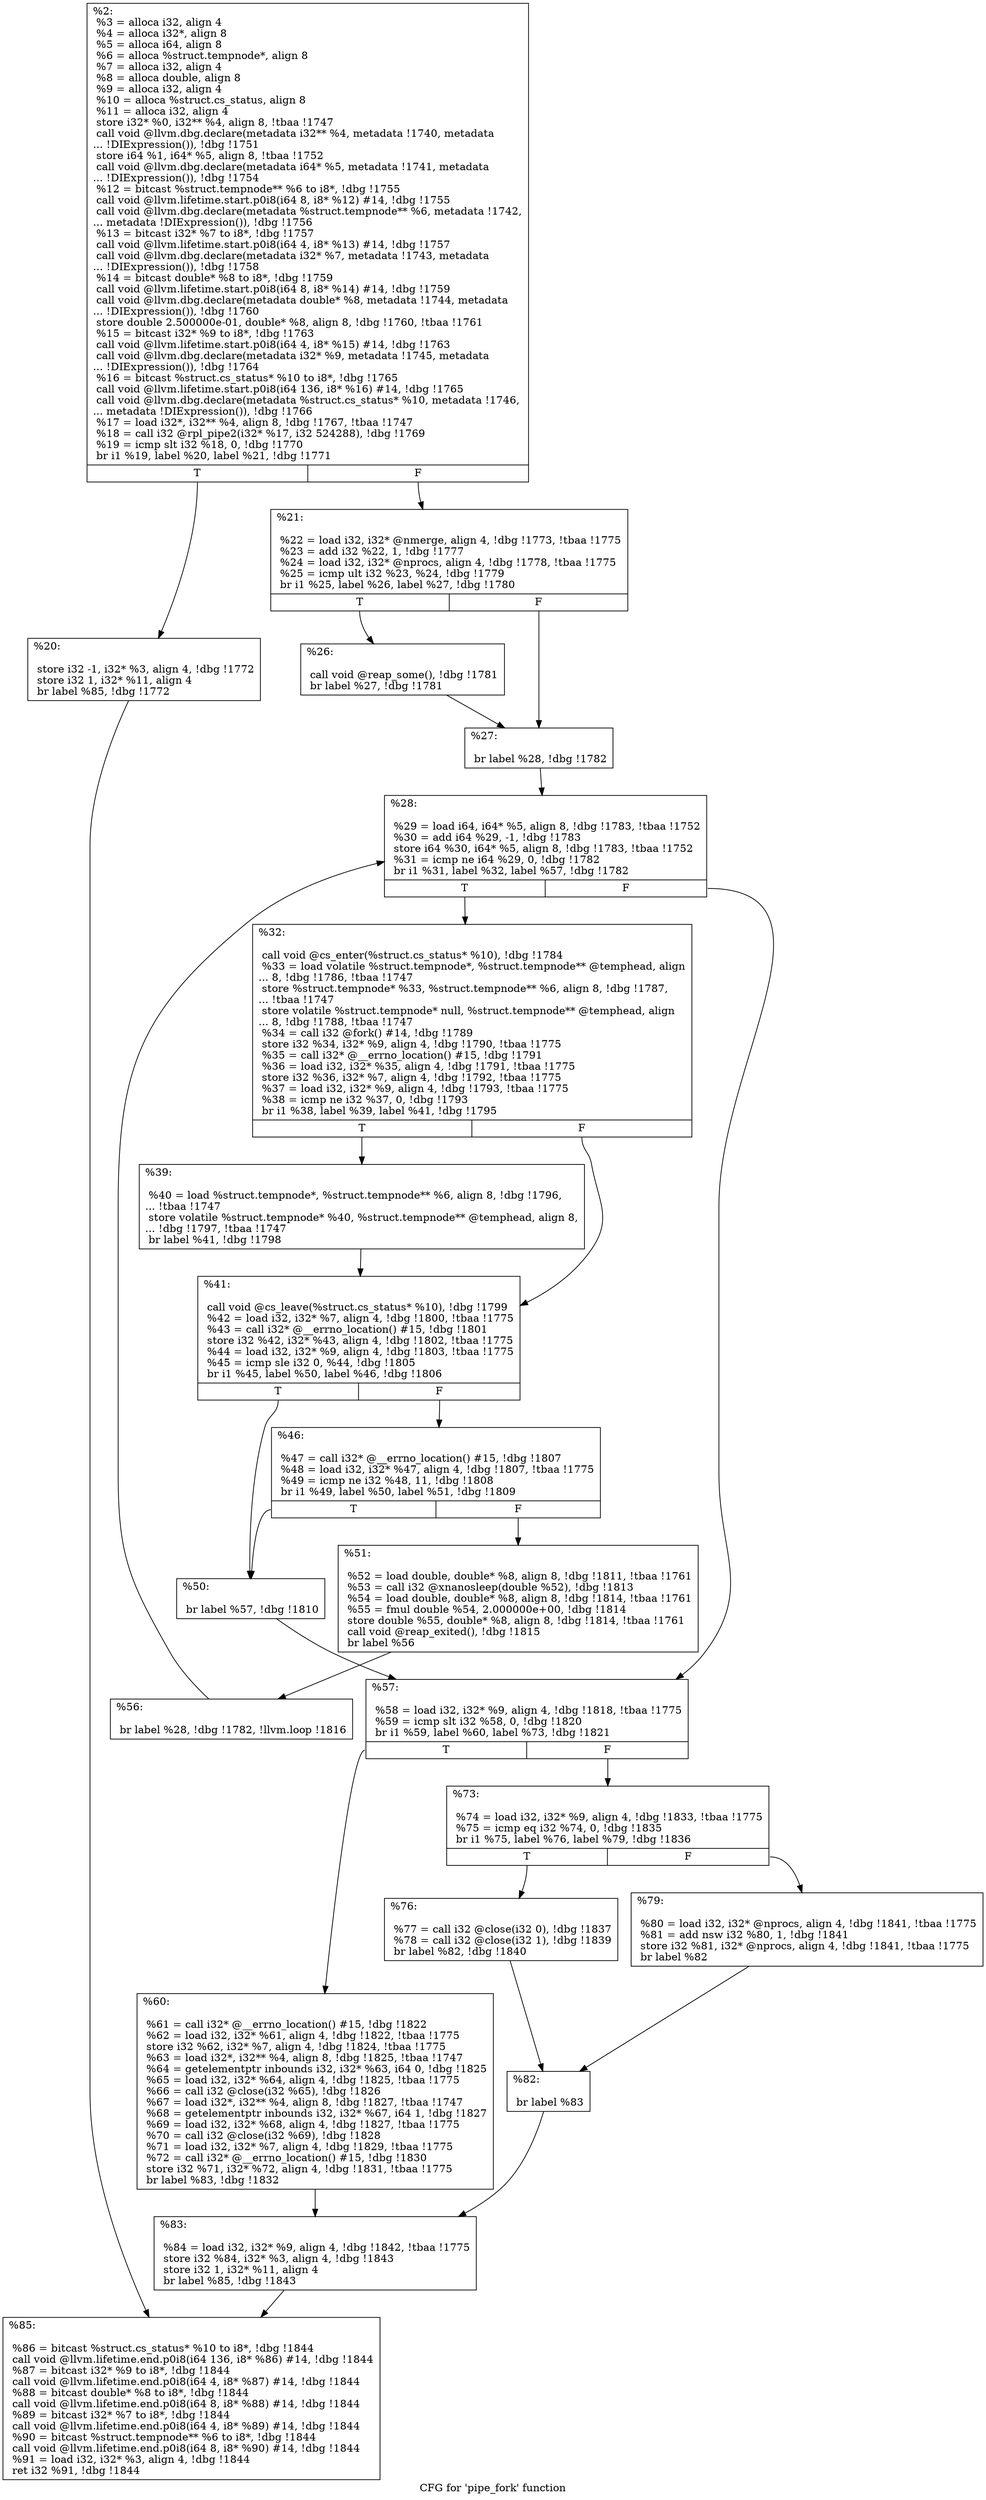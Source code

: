 digraph "CFG for 'pipe_fork' function" {
	label="CFG for 'pipe_fork' function";

	Node0x1fd85b0 [shape=record,label="{%2:\l  %3 = alloca i32, align 4\l  %4 = alloca i32*, align 8\l  %5 = alloca i64, align 8\l  %6 = alloca %struct.tempnode*, align 8\l  %7 = alloca i32, align 4\l  %8 = alloca double, align 8\l  %9 = alloca i32, align 4\l  %10 = alloca %struct.cs_status, align 8\l  %11 = alloca i32, align 4\l  store i32* %0, i32** %4, align 8, !tbaa !1747\l  call void @llvm.dbg.declare(metadata i32** %4, metadata !1740, metadata\l... !DIExpression()), !dbg !1751\l  store i64 %1, i64* %5, align 8, !tbaa !1752\l  call void @llvm.dbg.declare(metadata i64* %5, metadata !1741, metadata\l... !DIExpression()), !dbg !1754\l  %12 = bitcast %struct.tempnode** %6 to i8*, !dbg !1755\l  call void @llvm.lifetime.start.p0i8(i64 8, i8* %12) #14, !dbg !1755\l  call void @llvm.dbg.declare(metadata %struct.tempnode** %6, metadata !1742,\l... metadata !DIExpression()), !dbg !1756\l  %13 = bitcast i32* %7 to i8*, !dbg !1757\l  call void @llvm.lifetime.start.p0i8(i64 4, i8* %13) #14, !dbg !1757\l  call void @llvm.dbg.declare(metadata i32* %7, metadata !1743, metadata\l... !DIExpression()), !dbg !1758\l  %14 = bitcast double* %8 to i8*, !dbg !1759\l  call void @llvm.lifetime.start.p0i8(i64 8, i8* %14) #14, !dbg !1759\l  call void @llvm.dbg.declare(metadata double* %8, metadata !1744, metadata\l... !DIExpression()), !dbg !1760\l  store double 2.500000e-01, double* %8, align 8, !dbg !1760, !tbaa !1761\l  %15 = bitcast i32* %9 to i8*, !dbg !1763\l  call void @llvm.lifetime.start.p0i8(i64 4, i8* %15) #14, !dbg !1763\l  call void @llvm.dbg.declare(metadata i32* %9, metadata !1745, metadata\l... !DIExpression()), !dbg !1764\l  %16 = bitcast %struct.cs_status* %10 to i8*, !dbg !1765\l  call void @llvm.lifetime.start.p0i8(i64 136, i8* %16) #14, !dbg !1765\l  call void @llvm.dbg.declare(metadata %struct.cs_status* %10, metadata !1746,\l... metadata !DIExpression()), !dbg !1766\l  %17 = load i32*, i32** %4, align 8, !dbg !1767, !tbaa !1747\l  %18 = call i32 @rpl_pipe2(i32* %17, i32 524288), !dbg !1769\l  %19 = icmp slt i32 %18, 0, !dbg !1770\l  br i1 %19, label %20, label %21, !dbg !1771\l|{<s0>T|<s1>F}}"];
	Node0x1fd85b0:s0 -> Node0x1fde060;
	Node0x1fd85b0:s1 -> Node0x1fde0b0;
	Node0x1fde060 [shape=record,label="{%20:\l\l  store i32 -1, i32* %3, align 4, !dbg !1772\l  store i32 1, i32* %11, align 4\l  br label %85, !dbg !1772\l}"];
	Node0x1fde060 -> Node0x1fde650;
	Node0x1fde0b0 [shape=record,label="{%21:\l\l  %22 = load i32, i32* @nmerge, align 4, !dbg !1773, !tbaa !1775\l  %23 = add i32 %22, 1, !dbg !1777\l  %24 = load i32, i32* @nprocs, align 4, !dbg !1778, !tbaa !1775\l  %25 = icmp ult i32 %23, %24, !dbg !1779\l  br i1 %25, label %26, label %27, !dbg !1780\l|{<s0>T|<s1>F}}"];
	Node0x1fde0b0:s0 -> Node0x1fde100;
	Node0x1fde0b0:s1 -> Node0x1fde150;
	Node0x1fde100 [shape=record,label="{%26:\l\l  call void @reap_some(), !dbg !1781\l  br label %27, !dbg !1781\l}"];
	Node0x1fde100 -> Node0x1fde150;
	Node0x1fde150 [shape=record,label="{%27:\l\l  br label %28, !dbg !1782\l}"];
	Node0x1fde150 -> Node0x1fde1a0;
	Node0x1fde1a0 [shape=record,label="{%28:\l\l  %29 = load i64, i64* %5, align 8, !dbg !1783, !tbaa !1752\l  %30 = add i64 %29, -1, !dbg !1783\l  store i64 %30, i64* %5, align 8, !dbg !1783, !tbaa !1752\l  %31 = icmp ne i64 %29, 0, !dbg !1782\l  br i1 %31, label %32, label %57, !dbg !1782\l|{<s0>T|<s1>F}}"];
	Node0x1fde1a0:s0 -> Node0x1fde1f0;
	Node0x1fde1a0:s1 -> Node0x1fde420;
	Node0x1fde1f0 [shape=record,label="{%32:\l\l  call void @cs_enter(%struct.cs_status* %10), !dbg !1784\l  %33 = load volatile %struct.tempnode*, %struct.tempnode** @temphead, align\l... 8, !dbg !1786, !tbaa !1747\l  store %struct.tempnode* %33, %struct.tempnode** %6, align 8, !dbg !1787,\l... !tbaa !1747\l  store volatile %struct.tempnode* null, %struct.tempnode** @temphead, align\l... 8, !dbg !1788, !tbaa !1747\l  %34 = call i32 @fork() #14, !dbg !1789\l  store i32 %34, i32* %9, align 4, !dbg !1790, !tbaa !1775\l  %35 = call i32* @__errno_location() #15, !dbg !1791\l  %36 = load i32, i32* %35, align 4, !dbg !1791, !tbaa !1775\l  store i32 %36, i32* %7, align 4, !dbg !1792, !tbaa !1775\l  %37 = load i32, i32* %9, align 4, !dbg !1793, !tbaa !1775\l  %38 = icmp ne i32 %37, 0, !dbg !1793\l  br i1 %38, label %39, label %41, !dbg !1795\l|{<s0>T|<s1>F}}"];
	Node0x1fde1f0:s0 -> Node0x1fde240;
	Node0x1fde1f0:s1 -> Node0x1fde290;
	Node0x1fde240 [shape=record,label="{%39:\l\l  %40 = load %struct.tempnode*, %struct.tempnode** %6, align 8, !dbg !1796,\l... !tbaa !1747\l  store volatile %struct.tempnode* %40, %struct.tempnode** @temphead, align 8,\l... !dbg !1797, !tbaa !1747\l  br label %41, !dbg !1798\l}"];
	Node0x1fde240 -> Node0x1fde290;
	Node0x1fde290 [shape=record,label="{%41:\l\l  call void @cs_leave(%struct.cs_status* %10), !dbg !1799\l  %42 = load i32, i32* %7, align 4, !dbg !1800, !tbaa !1775\l  %43 = call i32* @__errno_location() #15, !dbg !1801\l  store i32 %42, i32* %43, align 4, !dbg !1802, !tbaa !1775\l  %44 = load i32, i32* %9, align 4, !dbg !1803, !tbaa !1775\l  %45 = icmp sle i32 0, %44, !dbg !1805\l  br i1 %45, label %50, label %46, !dbg !1806\l|{<s0>T|<s1>F}}"];
	Node0x1fde290:s0 -> Node0x1fde330;
	Node0x1fde290:s1 -> Node0x1fde2e0;
	Node0x1fde2e0 [shape=record,label="{%46:\l\l  %47 = call i32* @__errno_location() #15, !dbg !1807\l  %48 = load i32, i32* %47, align 4, !dbg !1807, !tbaa !1775\l  %49 = icmp ne i32 %48, 11, !dbg !1808\l  br i1 %49, label %50, label %51, !dbg !1809\l|{<s0>T|<s1>F}}"];
	Node0x1fde2e0:s0 -> Node0x1fde330;
	Node0x1fde2e0:s1 -> Node0x1fde380;
	Node0x1fde330 [shape=record,label="{%50:\l\l  br label %57, !dbg !1810\l}"];
	Node0x1fde330 -> Node0x1fde420;
	Node0x1fde380 [shape=record,label="{%51:\l\l  %52 = load double, double* %8, align 8, !dbg !1811, !tbaa !1761\l  %53 = call i32 @xnanosleep(double %52), !dbg !1813\l  %54 = load double, double* %8, align 8, !dbg !1814, !tbaa !1761\l  %55 = fmul double %54, 2.000000e+00, !dbg !1814\l  store double %55, double* %8, align 8, !dbg !1814, !tbaa !1761\l  call void @reap_exited(), !dbg !1815\l  br label %56\l}"];
	Node0x1fde380 -> Node0x1fde3d0;
	Node0x1fde3d0 [shape=record,label="{%56:\l\l  br label %28, !dbg !1782, !llvm.loop !1816\l}"];
	Node0x1fde3d0 -> Node0x1fde1a0;
	Node0x1fde420 [shape=record,label="{%57:\l\l  %58 = load i32, i32* %9, align 4, !dbg !1818, !tbaa !1775\l  %59 = icmp slt i32 %58, 0, !dbg !1820\l  br i1 %59, label %60, label %73, !dbg !1821\l|{<s0>T|<s1>F}}"];
	Node0x1fde420:s0 -> Node0x1fde470;
	Node0x1fde420:s1 -> Node0x1fde4c0;
	Node0x1fde470 [shape=record,label="{%60:\l\l  %61 = call i32* @__errno_location() #15, !dbg !1822\l  %62 = load i32, i32* %61, align 4, !dbg !1822, !tbaa !1775\l  store i32 %62, i32* %7, align 4, !dbg !1824, !tbaa !1775\l  %63 = load i32*, i32** %4, align 8, !dbg !1825, !tbaa !1747\l  %64 = getelementptr inbounds i32, i32* %63, i64 0, !dbg !1825\l  %65 = load i32, i32* %64, align 4, !dbg !1825, !tbaa !1775\l  %66 = call i32 @close(i32 %65), !dbg !1826\l  %67 = load i32*, i32** %4, align 8, !dbg !1827, !tbaa !1747\l  %68 = getelementptr inbounds i32, i32* %67, i64 1, !dbg !1827\l  %69 = load i32, i32* %68, align 4, !dbg !1827, !tbaa !1775\l  %70 = call i32 @close(i32 %69), !dbg !1828\l  %71 = load i32, i32* %7, align 4, !dbg !1829, !tbaa !1775\l  %72 = call i32* @__errno_location() #15, !dbg !1830\l  store i32 %71, i32* %72, align 4, !dbg !1831, !tbaa !1775\l  br label %83, !dbg !1832\l}"];
	Node0x1fde470 -> Node0x1fde600;
	Node0x1fde4c0 [shape=record,label="{%73:\l\l  %74 = load i32, i32* %9, align 4, !dbg !1833, !tbaa !1775\l  %75 = icmp eq i32 %74, 0, !dbg !1835\l  br i1 %75, label %76, label %79, !dbg !1836\l|{<s0>T|<s1>F}}"];
	Node0x1fde4c0:s0 -> Node0x1fde510;
	Node0x1fde4c0:s1 -> Node0x1fde560;
	Node0x1fde510 [shape=record,label="{%76:\l\l  %77 = call i32 @close(i32 0), !dbg !1837\l  %78 = call i32 @close(i32 1), !dbg !1839\l  br label %82, !dbg !1840\l}"];
	Node0x1fde510 -> Node0x1fde5b0;
	Node0x1fde560 [shape=record,label="{%79:\l\l  %80 = load i32, i32* @nprocs, align 4, !dbg !1841, !tbaa !1775\l  %81 = add nsw i32 %80, 1, !dbg !1841\l  store i32 %81, i32* @nprocs, align 4, !dbg !1841, !tbaa !1775\l  br label %82\l}"];
	Node0x1fde560 -> Node0x1fde5b0;
	Node0x1fde5b0 [shape=record,label="{%82:\l\l  br label %83\l}"];
	Node0x1fde5b0 -> Node0x1fde600;
	Node0x1fde600 [shape=record,label="{%83:\l\l  %84 = load i32, i32* %9, align 4, !dbg !1842, !tbaa !1775\l  store i32 %84, i32* %3, align 4, !dbg !1843\l  store i32 1, i32* %11, align 4\l  br label %85, !dbg !1843\l}"];
	Node0x1fde600 -> Node0x1fde650;
	Node0x1fde650 [shape=record,label="{%85:\l\l  %86 = bitcast %struct.cs_status* %10 to i8*, !dbg !1844\l  call void @llvm.lifetime.end.p0i8(i64 136, i8* %86) #14, !dbg !1844\l  %87 = bitcast i32* %9 to i8*, !dbg !1844\l  call void @llvm.lifetime.end.p0i8(i64 4, i8* %87) #14, !dbg !1844\l  %88 = bitcast double* %8 to i8*, !dbg !1844\l  call void @llvm.lifetime.end.p0i8(i64 8, i8* %88) #14, !dbg !1844\l  %89 = bitcast i32* %7 to i8*, !dbg !1844\l  call void @llvm.lifetime.end.p0i8(i64 4, i8* %89) #14, !dbg !1844\l  %90 = bitcast %struct.tempnode** %6 to i8*, !dbg !1844\l  call void @llvm.lifetime.end.p0i8(i64 8, i8* %90) #14, !dbg !1844\l  %91 = load i32, i32* %3, align 4, !dbg !1844\l  ret i32 %91, !dbg !1844\l}"];
}
